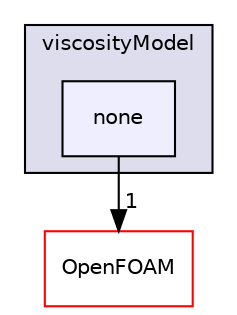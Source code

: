 digraph "src/phaseSystemModels/reactingEulerFoam/reactingTwoPhaseEulerFoam/twoPhaseCompressibleTurbulenceModels/kineticTheoryModels/viscosityModel/none" {
  bgcolor=transparent;
  compound=true
  node [ fontsize="10", fontname="Helvetica"];
  edge [ labelfontsize="10", labelfontname="Helvetica"];
  subgraph clusterdir_1ef4082252b642dcdf7857653ac7d554 {
    graph [ bgcolor="#ddddee", pencolor="black", label="viscosityModel" fontname="Helvetica", fontsize="10", URL="dir_1ef4082252b642dcdf7857653ac7d554.html"]
  dir_b80037f47792e70176d3d1ce03d59e46 [shape=box, label="none", style="filled", fillcolor="#eeeeff", pencolor="black", URL="dir_b80037f47792e70176d3d1ce03d59e46.html"];
  }
  dir_c5473ff19b20e6ec4dfe5c310b3778a8 [shape=box label="OpenFOAM" color="red" URL="dir_c5473ff19b20e6ec4dfe5c310b3778a8.html"];
  dir_b80037f47792e70176d3d1ce03d59e46->dir_c5473ff19b20e6ec4dfe5c310b3778a8 [headlabel="1", labeldistance=1.5 headhref="dir_003359_002151.html"];
}
